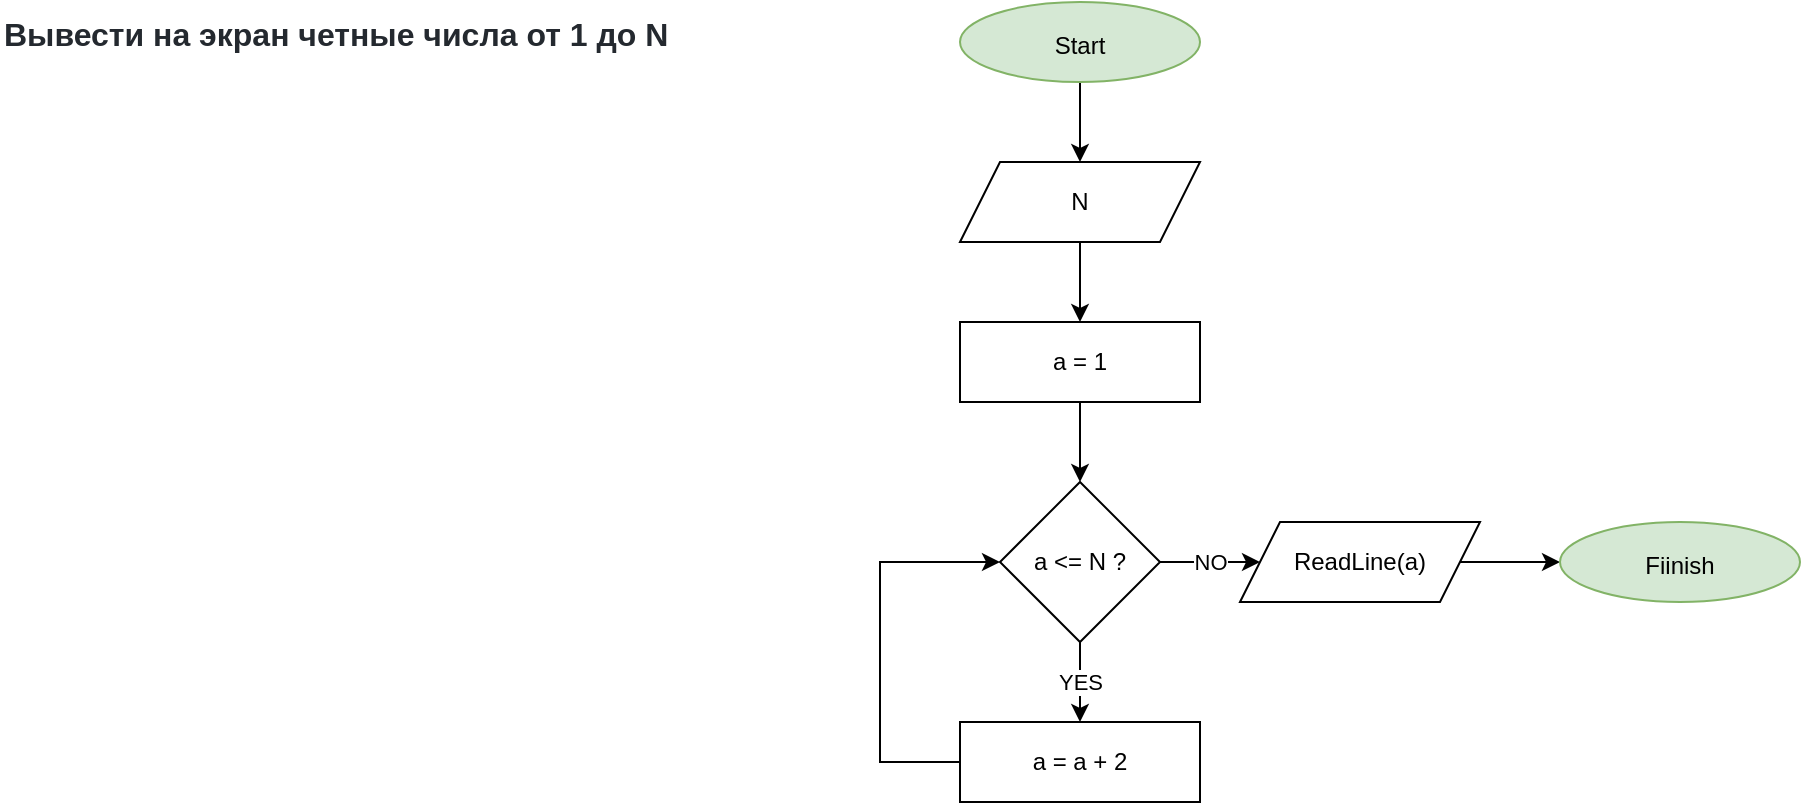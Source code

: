 <mxfile version="19.0.3" type="device"><diagram id="I7SihJ2qtOmazE9WLq_E" name="Страница 1"><mxGraphModel dx="1662" dy="865" grid="1" gridSize="10" guides="1" tooltips="1" connect="1" arrows="1" fold="1" page="1" pageScale="1" pageWidth="1169" pageHeight="827" math="0" shadow="0"><root><mxCell id="0"/><mxCell id="1" parent="0"/><mxCell id="zFe85edYGETqMWvAZtTe-1" value="&lt;b id=&quot;docs-internal-guid-db4ff26c-7fff-e1bf-cff5-354800a3f92f&quot; style=&quot;font-weight:normal;&quot;&gt;&lt;span style=&quot;font-size: 12pt; font-family: Arial; color: rgb(36, 41, 47); background-color: transparent; font-weight: 700; font-style: normal; font-variant: normal; text-decoration: none; vertical-align: baseline;&quot;&gt;Вывести на экран четные числа от 1 до N&lt;/span&gt;&lt;/b&gt;" style="text;whiteSpace=wrap;html=1;" parent="1" vertex="1"><mxGeometry width="360" height="30" as="geometry"/></mxCell><mxCell id="zFe85edYGETqMWvAZtTe-8" style="edgeStyle=orthogonalEdgeStyle;rounded=0;orthogonalLoop=1;jettySize=auto;html=1;exitX=0.5;exitY=1;exitDx=0;exitDy=0;entryX=0.5;entryY=0;entryDx=0;entryDy=0;" parent="1" source="zFe85edYGETqMWvAZtTe-2" target="zFe85edYGETqMWvAZtTe-3" edge="1"><mxGeometry relative="1" as="geometry"/></mxCell><mxCell id="zFe85edYGETqMWvAZtTe-2" value="&lt;font style=&quot;font-size: 12px;&quot;&gt;Start&lt;/font&gt;" style="ellipse;whiteSpace=wrap;html=1;fontSize=16;fillColor=#d5e8d4;strokeColor=#82b366;" parent="1" vertex="1"><mxGeometry x="480" width="120" height="40" as="geometry"/></mxCell><mxCell id="zFe85edYGETqMWvAZtTe-9" style="edgeStyle=orthogonalEdgeStyle;rounded=0;orthogonalLoop=1;jettySize=auto;html=1;exitX=0.5;exitY=1;exitDx=0;exitDy=0;entryX=0.5;entryY=0;entryDx=0;entryDy=0;" parent="1" source="zFe85edYGETqMWvAZtTe-3" target="zFe85edYGETqMWvAZtTe-4" edge="1"><mxGeometry relative="1" as="geometry"/></mxCell><mxCell id="zFe85edYGETqMWvAZtTe-3" value="N" style="shape=parallelogram;perimeter=parallelogramPerimeter;whiteSpace=wrap;html=1;fixedSize=1;" parent="1" vertex="1"><mxGeometry x="480" y="80" width="120" height="40" as="geometry"/></mxCell><mxCell id="zFe85edYGETqMWvAZtTe-10" style="edgeStyle=orthogonalEdgeStyle;rounded=0;orthogonalLoop=1;jettySize=auto;html=1;exitX=0.5;exitY=1;exitDx=0;exitDy=0;entryX=0.5;entryY=0;entryDx=0;entryDy=0;" parent="1" source="zFe85edYGETqMWvAZtTe-4" target="zFe85edYGETqMWvAZtTe-5" edge="1"><mxGeometry relative="1" as="geometry"/></mxCell><mxCell id="zFe85edYGETqMWvAZtTe-4" value="a = 1" style="rounded=0;whiteSpace=wrap;html=1;" parent="1" vertex="1"><mxGeometry x="480" y="160" width="120" height="40" as="geometry"/></mxCell><mxCell id="zFe85edYGETqMWvAZtTe-14" value="YES" style="edgeStyle=orthogonalEdgeStyle;rounded=0;orthogonalLoop=1;jettySize=auto;html=1;exitX=0.5;exitY=1;exitDx=0;exitDy=0;entryX=0.5;entryY=0;entryDx=0;entryDy=0;" parent="1" source="zFe85edYGETqMWvAZtTe-5" target="zFe85edYGETqMWvAZtTe-7" edge="1"><mxGeometry relative="1" as="geometry"/></mxCell><mxCell id="zFe85edYGETqMWvAZtTe-16" value="NO" style="edgeStyle=orthogonalEdgeStyle;rounded=0;orthogonalLoop=1;jettySize=auto;html=1;exitX=1;exitY=0.5;exitDx=0;exitDy=0;entryX=0;entryY=0.5;entryDx=0;entryDy=0;" parent="1" source="zFe85edYGETqMWvAZtTe-5" target="zFe85edYGETqMWvAZtTe-15" edge="1"><mxGeometry relative="1" as="geometry"/></mxCell><mxCell id="zFe85edYGETqMWvAZtTe-5" value="a &amp;lt;= N ?" style="rhombus;whiteSpace=wrap;html=1;" parent="1" vertex="1"><mxGeometry x="500" y="240" width="80" height="80" as="geometry"/></mxCell><mxCell id="zFe85edYGETqMWvAZtTe-13" style="edgeStyle=orthogonalEdgeStyle;rounded=0;orthogonalLoop=1;jettySize=auto;html=1;exitX=0;exitY=0.5;exitDx=0;exitDy=0;entryX=0;entryY=0.5;entryDx=0;entryDy=0;" parent="1" source="zFe85edYGETqMWvAZtTe-7" target="zFe85edYGETqMWvAZtTe-5" edge="1"><mxGeometry relative="1" as="geometry"><Array as="points"><mxPoint x="440" y="380"/><mxPoint x="440" y="280"/></Array></mxGeometry></mxCell><mxCell id="zFe85edYGETqMWvAZtTe-7" value="a = a + 2" style="rounded=0;whiteSpace=wrap;html=1;" parent="1" vertex="1"><mxGeometry x="480" y="360" width="120" height="40" as="geometry"/></mxCell><mxCell id="zFe85edYGETqMWvAZtTe-18" style="edgeStyle=orthogonalEdgeStyle;rounded=0;orthogonalLoop=1;jettySize=auto;html=1;exitX=1;exitY=0.5;exitDx=0;exitDy=0;entryX=0;entryY=0.5;entryDx=0;entryDy=0;" parent="1" source="zFe85edYGETqMWvAZtTe-15" target="zFe85edYGETqMWvAZtTe-17" edge="1"><mxGeometry relative="1" as="geometry"/></mxCell><mxCell id="zFe85edYGETqMWvAZtTe-15" value="ReadLine(a)" style="shape=parallelogram;perimeter=parallelogramPerimeter;whiteSpace=wrap;html=1;fixedSize=1;" parent="1" vertex="1"><mxGeometry x="620" y="260" width="120" height="40" as="geometry"/></mxCell><mxCell id="zFe85edYGETqMWvAZtTe-17" value="&lt;font style=&quot;font-size: 12px;&quot;&gt;Fiinish&lt;/font&gt;" style="ellipse;whiteSpace=wrap;html=1;fontSize=16;fillColor=#d5e8d4;strokeColor=#82b366;" parent="1" vertex="1"><mxGeometry x="780" y="260" width="120" height="40" as="geometry"/></mxCell></root></mxGraphModel></diagram></mxfile>